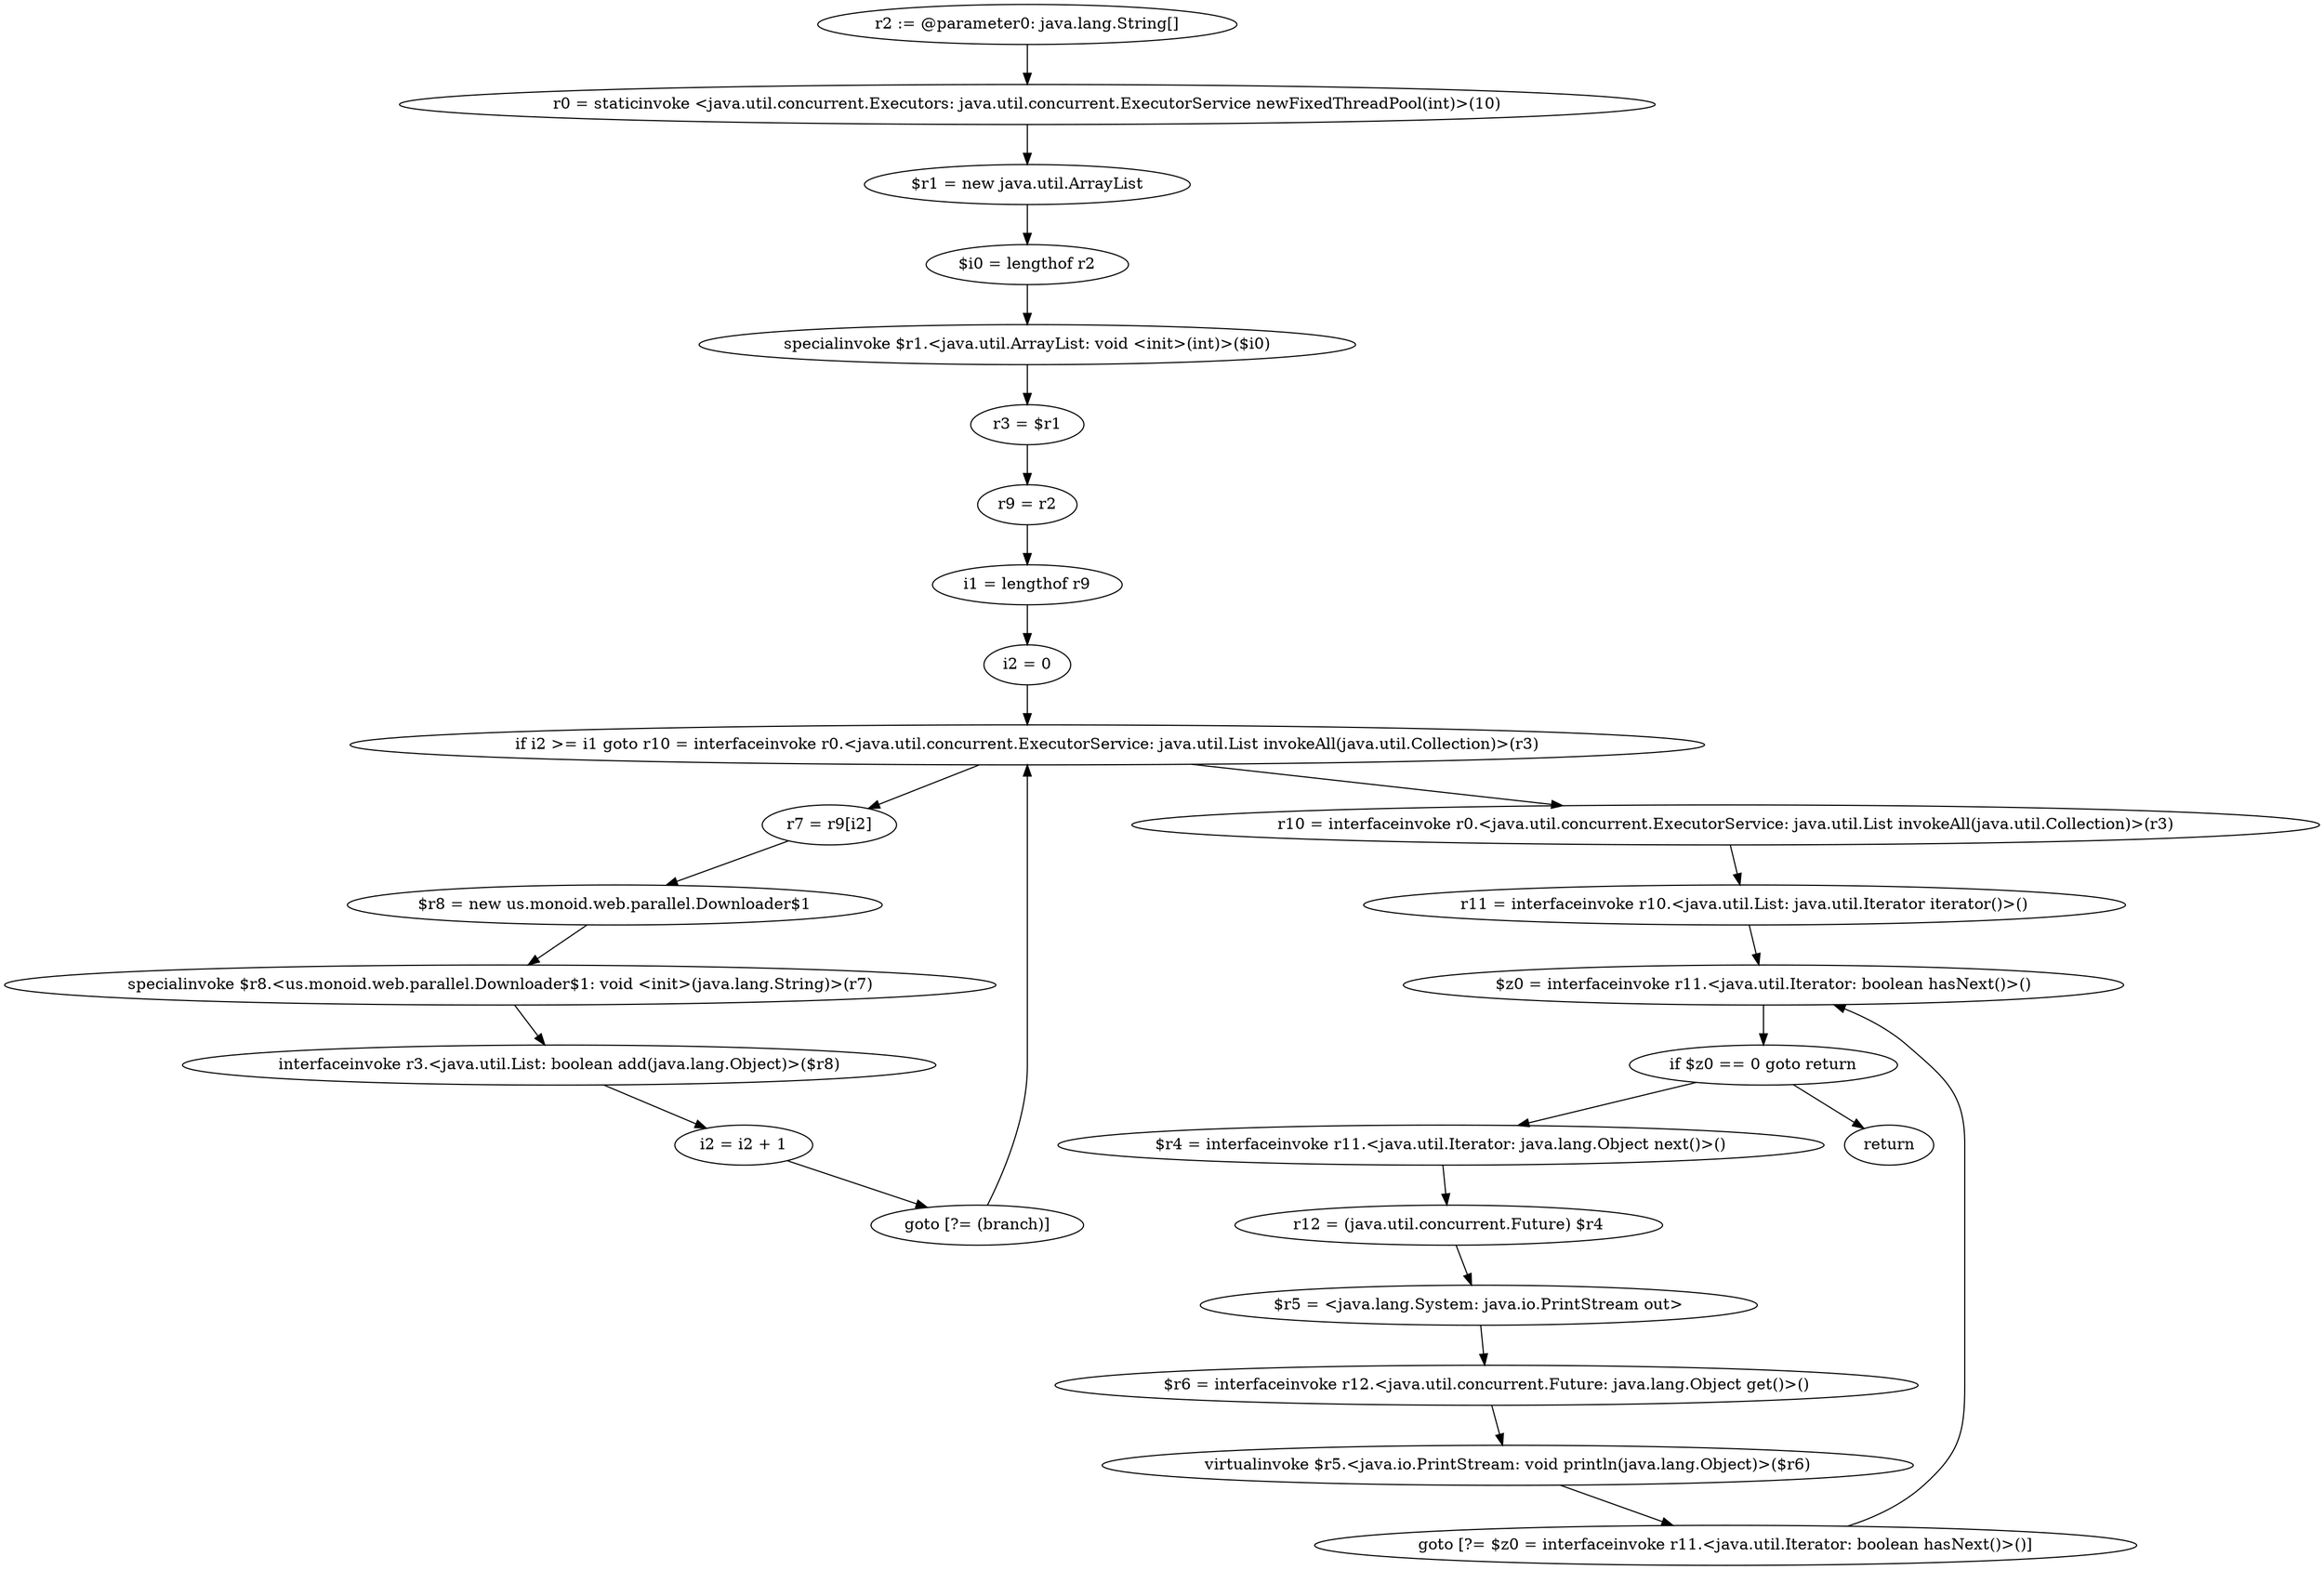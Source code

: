 digraph "unitGraph" {
    "r2 := @parameter0: java.lang.String[]"
    "r0 = staticinvoke <java.util.concurrent.Executors: java.util.concurrent.ExecutorService newFixedThreadPool(int)>(10)"
    "$r1 = new java.util.ArrayList"
    "$i0 = lengthof r2"
    "specialinvoke $r1.<java.util.ArrayList: void <init>(int)>($i0)"
    "r3 = $r1"
    "r9 = r2"
    "i1 = lengthof r9"
    "i2 = 0"
    "if i2 >= i1 goto r10 = interfaceinvoke r0.<java.util.concurrent.ExecutorService: java.util.List invokeAll(java.util.Collection)>(r3)"
    "r7 = r9[i2]"
    "$r8 = new us.monoid.web.parallel.Downloader$1"
    "specialinvoke $r8.<us.monoid.web.parallel.Downloader$1: void <init>(java.lang.String)>(r7)"
    "interfaceinvoke r3.<java.util.List: boolean add(java.lang.Object)>($r8)"
    "i2 = i2 + 1"
    "goto [?= (branch)]"
    "r10 = interfaceinvoke r0.<java.util.concurrent.ExecutorService: java.util.List invokeAll(java.util.Collection)>(r3)"
    "r11 = interfaceinvoke r10.<java.util.List: java.util.Iterator iterator()>()"
    "$z0 = interfaceinvoke r11.<java.util.Iterator: boolean hasNext()>()"
    "if $z0 == 0 goto return"
    "$r4 = interfaceinvoke r11.<java.util.Iterator: java.lang.Object next()>()"
    "r12 = (java.util.concurrent.Future) $r4"
    "$r5 = <java.lang.System: java.io.PrintStream out>"
    "$r6 = interfaceinvoke r12.<java.util.concurrent.Future: java.lang.Object get()>()"
    "virtualinvoke $r5.<java.io.PrintStream: void println(java.lang.Object)>($r6)"
    "goto [?= $z0 = interfaceinvoke r11.<java.util.Iterator: boolean hasNext()>()]"
    "return"
    "r2 := @parameter0: java.lang.String[]"->"r0 = staticinvoke <java.util.concurrent.Executors: java.util.concurrent.ExecutorService newFixedThreadPool(int)>(10)";
    "r0 = staticinvoke <java.util.concurrent.Executors: java.util.concurrent.ExecutorService newFixedThreadPool(int)>(10)"->"$r1 = new java.util.ArrayList";
    "$r1 = new java.util.ArrayList"->"$i0 = lengthof r2";
    "$i0 = lengthof r2"->"specialinvoke $r1.<java.util.ArrayList: void <init>(int)>($i0)";
    "specialinvoke $r1.<java.util.ArrayList: void <init>(int)>($i0)"->"r3 = $r1";
    "r3 = $r1"->"r9 = r2";
    "r9 = r2"->"i1 = lengthof r9";
    "i1 = lengthof r9"->"i2 = 0";
    "i2 = 0"->"if i2 >= i1 goto r10 = interfaceinvoke r0.<java.util.concurrent.ExecutorService: java.util.List invokeAll(java.util.Collection)>(r3)";
    "if i2 >= i1 goto r10 = interfaceinvoke r0.<java.util.concurrent.ExecutorService: java.util.List invokeAll(java.util.Collection)>(r3)"->"r7 = r9[i2]";
    "if i2 >= i1 goto r10 = interfaceinvoke r0.<java.util.concurrent.ExecutorService: java.util.List invokeAll(java.util.Collection)>(r3)"->"r10 = interfaceinvoke r0.<java.util.concurrent.ExecutorService: java.util.List invokeAll(java.util.Collection)>(r3)";
    "r7 = r9[i2]"->"$r8 = new us.monoid.web.parallel.Downloader$1";
    "$r8 = new us.monoid.web.parallel.Downloader$1"->"specialinvoke $r8.<us.monoid.web.parallel.Downloader$1: void <init>(java.lang.String)>(r7)";
    "specialinvoke $r8.<us.monoid.web.parallel.Downloader$1: void <init>(java.lang.String)>(r7)"->"interfaceinvoke r3.<java.util.List: boolean add(java.lang.Object)>($r8)";
    "interfaceinvoke r3.<java.util.List: boolean add(java.lang.Object)>($r8)"->"i2 = i2 + 1";
    "i2 = i2 + 1"->"goto [?= (branch)]";
    "goto [?= (branch)]"->"if i2 >= i1 goto r10 = interfaceinvoke r0.<java.util.concurrent.ExecutorService: java.util.List invokeAll(java.util.Collection)>(r3)";
    "r10 = interfaceinvoke r0.<java.util.concurrent.ExecutorService: java.util.List invokeAll(java.util.Collection)>(r3)"->"r11 = interfaceinvoke r10.<java.util.List: java.util.Iterator iterator()>()";
    "r11 = interfaceinvoke r10.<java.util.List: java.util.Iterator iterator()>()"->"$z0 = interfaceinvoke r11.<java.util.Iterator: boolean hasNext()>()";
    "$z0 = interfaceinvoke r11.<java.util.Iterator: boolean hasNext()>()"->"if $z0 == 0 goto return";
    "if $z0 == 0 goto return"->"$r4 = interfaceinvoke r11.<java.util.Iterator: java.lang.Object next()>()";
    "if $z0 == 0 goto return"->"return";
    "$r4 = interfaceinvoke r11.<java.util.Iterator: java.lang.Object next()>()"->"r12 = (java.util.concurrent.Future) $r4";
    "r12 = (java.util.concurrent.Future) $r4"->"$r5 = <java.lang.System: java.io.PrintStream out>";
    "$r5 = <java.lang.System: java.io.PrintStream out>"->"$r6 = interfaceinvoke r12.<java.util.concurrent.Future: java.lang.Object get()>()";
    "$r6 = interfaceinvoke r12.<java.util.concurrent.Future: java.lang.Object get()>()"->"virtualinvoke $r5.<java.io.PrintStream: void println(java.lang.Object)>($r6)";
    "virtualinvoke $r5.<java.io.PrintStream: void println(java.lang.Object)>($r6)"->"goto [?= $z0 = interfaceinvoke r11.<java.util.Iterator: boolean hasNext()>()]";
    "goto [?= $z0 = interfaceinvoke r11.<java.util.Iterator: boolean hasNext()>()]"->"$z0 = interfaceinvoke r11.<java.util.Iterator: boolean hasNext()>()";
}
